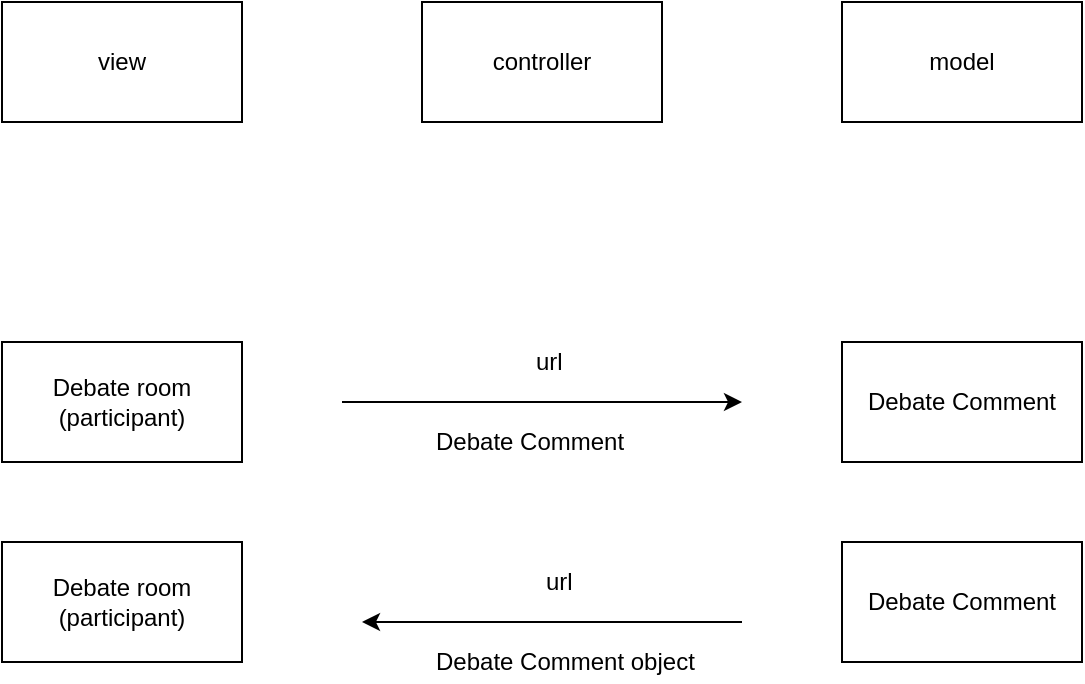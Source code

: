 <mxfile version="10.6.3" type="github"><diagram id="uq21UYfcTaWGT8crW2l3" name="Page-1"><mxGraphModel dx="603" dy="831" grid="1" gridSize="10" guides="1" tooltips="1" connect="1" arrows="1" fold="1" page="1" pageScale="1" pageWidth="827" pageHeight="1169" math="0" shadow="0"><root><mxCell id="0"/><mxCell id="1" parent="0"/><mxCell id="JSzDJtEqH21L3TfiGHR3-1" value="view" style="rounded=0;whiteSpace=wrap;html=1;" vertex="1" parent="1"><mxGeometry x="200" y="80" width="120" height="60" as="geometry"/></mxCell><mxCell id="JSzDJtEqH21L3TfiGHR3-2" value="controller" style="rounded=0;whiteSpace=wrap;html=1;" vertex="1" parent="1"><mxGeometry x="410" y="80" width="120" height="60" as="geometry"/></mxCell><mxCell id="JSzDJtEqH21L3TfiGHR3-3" value="model&lt;br&gt;" style="rounded=0;whiteSpace=wrap;html=1;" vertex="1" parent="1"><mxGeometry x="620" y="80" width="120" height="60" as="geometry"/></mxCell><mxCell id="JSzDJtEqH21L3TfiGHR3-4" value="Debate room (participant)" style="rounded=0;whiteSpace=wrap;html=1;" vertex="1" parent="1"><mxGeometry x="200" y="250" width="120" height="60" as="geometry"/></mxCell><mxCell id="JSzDJtEqH21L3TfiGHR3-5" value="Debate Comment" style="rounded=0;whiteSpace=wrap;html=1;" vertex="1" parent="1"><mxGeometry x="620" y="250" width="120" height="60" as="geometry"/></mxCell><mxCell id="JSzDJtEqH21L3TfiGHR3-7" value="" style="endArrow=classic;html=1;" edge="1" parent="1"><mxGeometry width="50" height="50" relative="1" as="geometry"><mxPoint x="370" y="280" as="sourcePoint"/><mxPoint x="570" y="280" as="targetPoint"/></mxGeometry></mxCell><mxCell id="JSzDJtEqH21L3TfiGHR3-8" value="Debate Comment" style="text;html=1;resizable=0;points=[];autosize=1;align=left;verticalAlign=top;spacingTop=-4;" vertex="1" parent="1"><mxGeometry x="415" y="290" width="110" height="20" as="geometry"/></mxCell><mxCell id="JSzDJtEqH21L3TfiGHR3-16" value="Debate room (participant)" style="rounded=0;whiteSpace=wrap;html=1;" vertex="1" parent="1"><mxGeometry x="200" y="350" width="120" height="60" as="geometry"/></mxCell><mxCell id="JSzDJtEqH21L3TfiGHR3-17" value="Debate Comment" style="rounded=0;whiteSpace=wrap;html=1;" vertex="1" parent="1"><mxGeometry x="620" y="350" width="120" height="60" as="geometry"/></mxCell><mxCell id="JSzDJtEqH21L3TfiGHR3-18" value="" style="endArrow=classic;html=1;" edge="1" parent="1"><mxGeometry width="50" height="50" relative="1" as="geometry"><mxPoint x="570" y="390" as="sourcePoint"/><mxPoint x="380" y="390" as="targetPoint"/></mxGeometry></mxCell><mxCell id="JSzDJtEqH21L3TfiGHR3-19" value="Debate Comment object" style="text;html=1;resizable=0;points=[];autosize=1;align=left;verticalAlign=top;spacingTop=-4;" vertex="1" parent="1"><mxGeometry x="415" y="400" width="140" height="20" as="geometry"/></mxCell><mxCell id="JSzDJtEqH21L3TfiGHR3-20" value="url" style="text;html=1;resizable=0;points=[];autosize=1;align=left;verticalAlign=top;spacingTop=-4;" vertex="1" parent="1"><mxGeometry x="465" y="250" width="30" height="20" as="geometry"/></mxCell><mxCell id="JSzDJtEqH21L3TfiGHR3-21" value="url" style="text;html=1;resizable=0;points=[];autosize=1;align=left;verticalAlign=top;spacingTop=-4;" vertex="1" parent="1"><mxGeometry x="470" y="360" width="30" height="20" as="geometry"/></mxCell></root></mxGraphModel></diagram></mxfile>